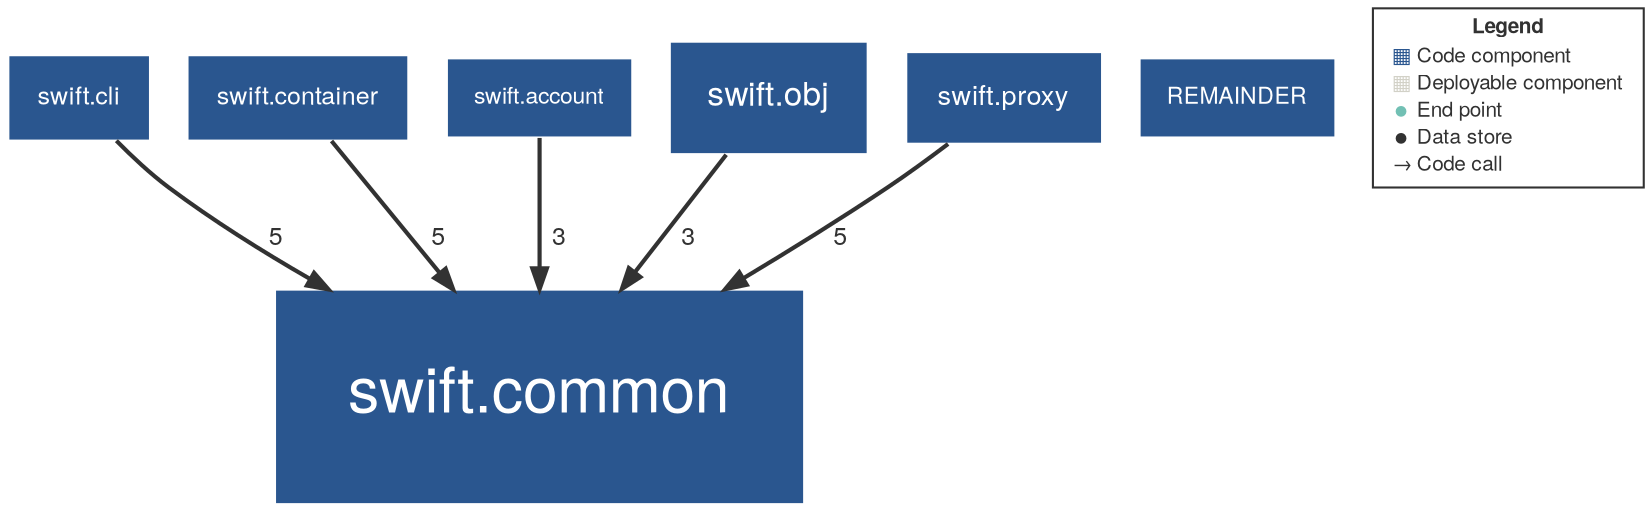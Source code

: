 digraph "Graph" {
compound=true
rankdir=TD
"swift.cli" [ shape="box" style="filled" fillcolor="#2A568F" penwidth="1" color="#FFFFFF" fontname="Helvetica Neue" fontcolor="#FFFFFF" fontsize="12" margin="0.192" label="swift.cli" ]
"swift.container" [ shape="box" style="filled" fillcolor="#2A568F" penwidth="1" color="#FFFFFF" fontname="Helvetica Neue" fontcolor="#FFFFFF" fontsize="12" margin="0.192" label="swift.container" ]
"swift.account" [ shape="box" style="filled" fillcolor="#2A568F" penwidth="1" color="#FFFFFF" fontname="Helvetica Neue" fontcolor="#FFFFFF" fontsize="11" margin="0.176" label="swift.account" ]
"swift.obj" [ shape="box" style="filled" fillcolor="#2A568F" penwidth="1" color="#FFFFFF" fontname="Helvetica Neue" fontcolor="#FFFFFF" fontsize="16" margin="0.256" label="swift.obj" ]
"REMAINDER" [ shape="box" style="filled" fillcolor="#2A568F" penwidth="1" color="#FFFFFF" fontname="Helvetica Neue" fontcolor="#FFFFFF" fontsize="11" margin="0.176" label="REMAINDER" ]
"swift.proxy" [ shape="box" style="filled" fillcolor="#2A568F" penwidth="1" color="#FFFFFF" fontname="Helvetica Neue" fontcolor="#FFFFFF" fontsize="13" margin="0.20800000000000002" label="swift.proxy" ]
"swift.common" [ shape="box" style="filled" fillcolor="#2A568F" penwidth="1" color="#FFFFFF" fontname="Helvetica Neue" fontcolor="#FFFFFF" fontsize="30" margin="0.48" label="swift.common" ]
"swift.cli" -> "swift.common" [ penwidth="2" color="#323232" fontcolor="#323232" fontname="Helvetica Neue" fontsize="12" label="  5" ]
"swift.container" -> "swift.common" [ penwidth="2" color="#323232" fontcolor="#323232" fontname="Helvetica Neue" fontsize="12" label="  5" ]
"swift.account" -> "swift.common" [ penwidth="2" color="#323232" fontcolor="#323232" fontname="Helvetica Neue" fontsize="12" label="  3" ]
"swift.obj" -> "swift.common" [ penwidth="2" color="#323232" fontcolor="#323232" fontname="Helvetica Neue" fontsize="12" label="  3" ]
"swift.proxy" -> "swift.common" [ penwidth="2" color="#323232" fontcolor="#323232" fontname="Helvetica Neue" fontsize="12" label="  5" ]
"LEGEND" [ shape="box" style="filled" fillcolor="#FFFFFF" penwidth="1" color="#323232" fontname="Helvetica Neue" fontcolor="#323232" fontsize="10" label=<<TABLE BORDER="0" CELLPADDING="1" CELLSPACING="0">
<TR><TD COLSPAN="2"><B>Legend</B></TD></TR>
<TR><TD><FONT COLOR="#2A568F">&#9638;</FONT></TD><TD ALIGN="left">Code component</TD></TR>
<TR><TD><FONT COLOR="#D2D1C7">&#9638;</FONT></TD><TD ALIGN="left">Deployable component</TD></TR>
<TR><TD><FONT COLOR="#72C0B4">&#9679;</FONT></TD><TD ALIGN="left">End point</TD></TR>
<TR><TD><FONT COLOR="#323232">&#9679;</FONT></TD><TD ALIGN="left">Data store</TD></TR>
<TR><TD><FONT COLOR="#323232">&rarr;</FONT></TD><TD ALIGN="left">Code call</TD></TR>
</TABLE>
>  ]
}
